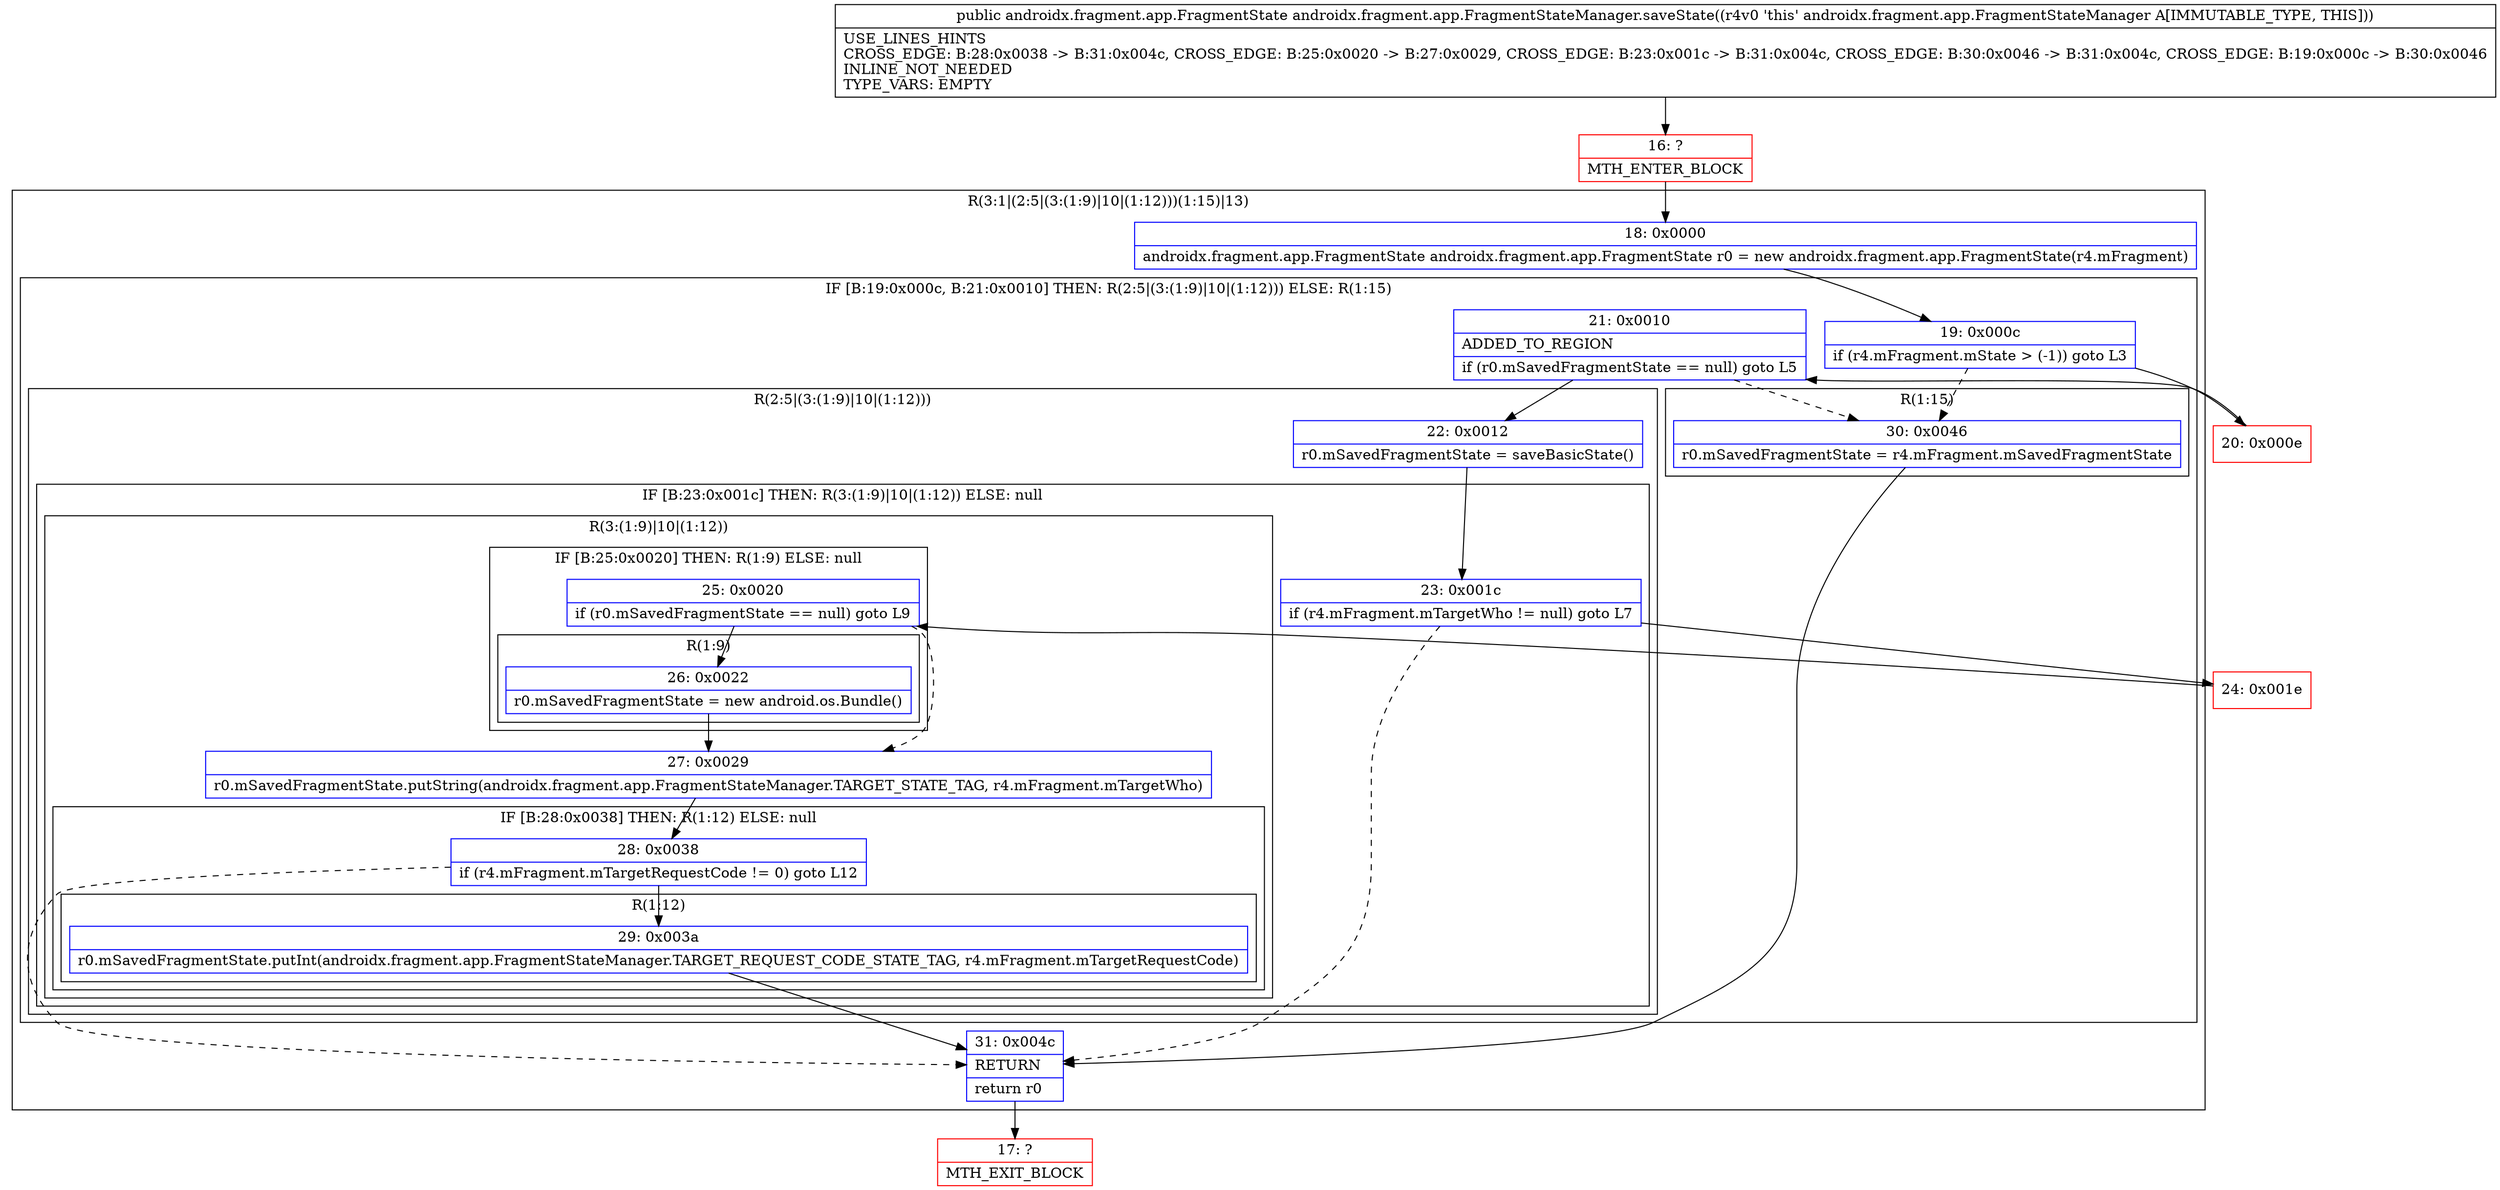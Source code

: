 digraph "CFG forandroidx.fragment.app.FragmentStateManager.saveState()Landroidx\/fragment\/app\/FragmentState;" {
subgraph cluster_Region_640152571 {
label = "R(3:1|(2:5|(3:(1:9)|10|(1:12)))(1:15)|13)";
node [shape=record,color=blue];
Node_18 [shape=record,label="{18\:\ 0x0000|androidx.fragment.app.FragmentState androidx.fragment.app.FragmentState r0 = new androidx.fragment.app.FragmentState(r4.mFragment)\l}"];
subgraph cluster_IfRegion_681498690 {
label = "IF [B:19:0x000c, B:21:0x0010] THEN: R(2:5|(3:(1:9)|10|(1:12))) ELSE: R(1:15)";
node [shape=record,color=blue];
Node_19 [shape=record,label="{19\:\ 0x000c|if (r4.mFragment.mState \> (\-1)) goto L3\l}"];
Node_21 [shape=record,label="{21\:\ 0x0010|ADDED_TO_REGION\l|if (r0.mSavedFragmentState == null) goto L5\l}"];
subgraph cluster_Region_1469376503 {
label = "R(2:5|(3:(1:9)|10|(1:12)))";
node [shape=record,color=blue];
Node_22 [shape=record,label="{22\:\ 0x0012|r0.mSavedFragmentState = saveBasicState()\l}"];
subgraph cluster_IfRegion_2038216617 {
label = "IF [B:23:0x001c] THEN: R(3:(1:9)|10|(1:12)) ELSE: null";
node [shape=record,color=blue];
Node_23 [shape=record,label="{23\:\ 0x001c|if (r4.mFragment.mTargetWho != null) goto L7\l}"];
subgraph cluster_Region_1830886278 {
label = "R(3:(1:9)|10|(1:12))";
node [shape=record,color=blue];
subgraph cluster_IfRegion_713166840 {
label = "IF [B:25:0x0020] THEN: R(1:9) ELSE: null";
node [shape=record,color=blue];
Node_25 [shape=record,label="{25\:\ 0x0020|if (r0.mSavedFragmentState == null) goto L9\l}"];
subgraph cluster_Region_866359672 {
label = "R(1:9)";
node [shape=record,color=blue];
Node_26 [shape=record,label="{26\:\ 0x0022|r0.mSavedFragmentState = new android.os.Bundle()\l}"];
}
}
Node_27 [shape=record,label="{27\:\ 0x0029|r0.mSavedFragmentState.putString(androidx.fragment.app.FragmentStateManager.TARGET_STATE_TAG, r4.mFragment.mTargetWho)\l}"];
subgraph cluster_IfRegion_349333227 {
label = "IF [B:28:0x0038] THEN: R(1:12) ELSE: null";
node [shape=record,color=blue];
Node_28 [shape=record,label="{28\:\ 0x0038|if (r4.mFragment.mTargetRequestCode != 0) goto L12\l}"];
subgraph cluster_Region_494592650 {
label = "R(1:12)";
node [shape=record,color=blue];
Node_29 [shape=record,label="{29\:\ 0x003a|r0.mSavedFragmentState.putInt(androidx.fragment.app.FragmentStateManager.TARGET_REQUEST_CODE_STATE_TAG, r4.mFragment.mTargetRequestCode)\l}"];
}
}
}
}
}
subgraph cluster_Region_666747666 {
label = "R(1:15)";
node [shape=record,color=blue];
Node_30 [shape=record,label="{30\:\ 0x0046|r0.mSavedFragmentState = r4.mFragment.mSavedFragmentState\l}"];
}
}
Node_31 [shape=record,label="{31\:\ 0x004c|RETURN\l|return r0\l}"];
}
Node_16 [shape=record,color=red,label="{16\:\ ?|MTH_ENTER_BLOCK\l}"];
Node_20 [shape=record,color=red,label="{20\:\ 0x000e}"];
Node_24 [shape=record,color=red,label="{24\:\ 0x001e}"];
Node_17 [shape=record,color=red,label="{17\:\ ?|MTH_EXIT_BLOCK\l}"];
MethodNode[shape=record,label="{public androidx.fragment.app.FragmentState androidx.fragment.app.FragmentStateManager.saveState((r4v0 'this' androidx.fragment.app.FragmentStateManager A[IMMUTABLE_TYPE, THIS]))  | USE_LINES_HINTS\lCROSS_EDGE: B:28:0x0038 \-\> B:31:0x004c, CROSS_EDGE: B:25:0x0020 \-\> B:27:0x0029, CROSS_EDGE: B:23:0x001c \-\> B:31:0x004c, CROSS_EDGE: B:30:0x0046 \-\> B:31:0x004c, CROSS_EDGE: B:19:0x000c \-\> B:30:0x0046\lINLINE_NOT_NEEDED\lTYPE_VARS: EMPTY\l}"];
MethodNode -> Node_16;Node_18 -> Node_19;
Node_19 -> Node_20;
Node_19 -> Node_30[style=dashed];
Node_21 -> Node_22;
Node_21 -> Node_30[style=dashed];
Node_22 -> Node_23;
Node_23 -> Node_24;
Node_23 -> Node_31[style=dashed];
Node_25 -> Node_26;
Node_25 -> Node_27[style=dashed];
Node_26 -> Node_27;
Node_27 -> Node_28;
Node_28 -> Node_29;
Node_28 -> Node_31[style=dashed];
Node_29 -> Node_31;
Node_30 -> Node_31;
Node_31 -> Node_17;
Node_16 -> Node_18;
Node_20 -> Node_21;
Node_24 -> Node_25;
}

